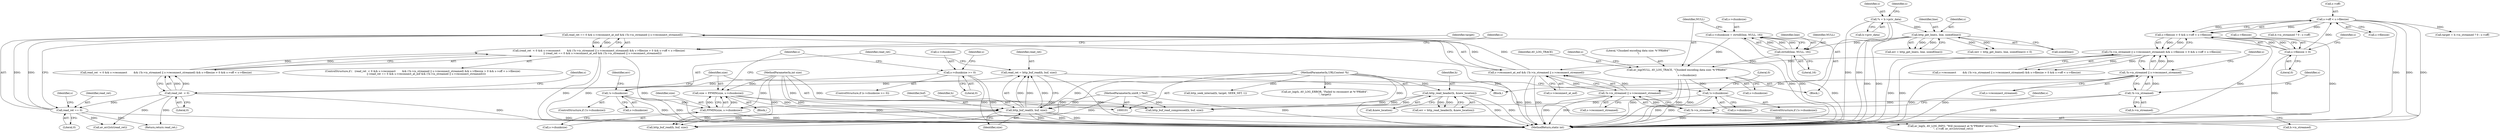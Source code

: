 digraph "0_FFmpeg_2a05c8f813de6f2278827734bf8102291e7484aa_4@API" {
"1000252" [label="(Call,read_ret == 0 && s->reconnect_at_eof && (!h->is_streamed || s->reconnect_streamed))"];
"1000253" [label="(Call,read_ret == 0)"];
"1000223" [label="(Call,read_ret  < 0)"];
"1000214" [label="(Call,read_ret = http_buf_read(h, buf, size))"];
"1000216" [label="(Call,http_buf_read(h, buf, size))"];
"1000135" [label="(Call,http_read_header(h, &new_location))"];
"1000102" [label="(MethodParameterIn,URLContext *h)"];
"1000103" [label="(MethodParameterIn,uint8_t *buf)"];
"1000198" [label="(Call,size = FFMIN(size, s->chunksize))"];
"1000200" [label="(Call,FFMIN(size, s->chunksize))"];
"1000104" [label="(MethodParameterIn,int size)"];
"1000153" [label="(Call,!s->chunksize)"];
"1000146" [label="(Call,s->chunksize >= 0)"];
"1000192" [label="(Call,!s->chunksize)"];
"1000184" [label="(Call,av_log(NULL, AV_LOG_TRACE, \"Chunked encoding data size: %\"PRId64\"'\n\",\n                         s->chunksize))"];
"1000180" [label="(Call,strtoll(line, NULL, 16))"];
"1000165" [label="(Call,http_get_line(s, line, sizeof(line)))"];
"1000107" [label="(Call,*s = h->priv_data)"];
"1000176" [label="(Call,s->chunksize = strtoll(line, NULL, 16))"];
"1000256" [label="(Call,s->reconnect_at_eof && (!h->is_streamed || s->reconnect_streamed))"];
"1000230" [label="(Call,(!h->is_streamed || s->reconnect_streamed) && s->filesize > 0 && s->off < s->filesize)"];
"1000231" [label="(Call,!h->is_streamed || s->reconnect_streamed)"];
"1000232" [label="(Call,!h->is_streamed)"];
"1000239" [label="(Call,s->filesize > 0 && s->off < s->filesize)"];
"1000240" [label="(Call,s->filesize > 0)"];
"1000245" [label="(Call,s->off < s->filesize)"];
"1000260" [label="(Call,!h->is_streamed || s->reconnect_streamed)"];
"1000261" [label="(Call,!h->is_streamed)"];
"1000221" [label="(Call,(read_ret  < 0 && s->reconnect        && (!h->is_streamed || s->reconnect_streamed) && s->filesize > 0 && s->off < s->filesize)\n         || (read_ret == 0 && s->reconnect_at_eof && (!h->is_streamed || s->reconnect_streamed)))"];
"1000104" [label="(MethodParameterIn,int size)"];
"1000340" [label="(Call,http_buf_read(h, buf, size))"];
"1000225" [label="(Literal,0)"];
"1000270" [label="(Call,target = h->is_streamed ? 0 : s->off)"];
"1000103" [label="(MethodParameterIn,uint8_t *buf)"];
"1000105" [label="(Block,)"];
"1000180" [label="(Call,strtoll(line, NULL, 16))"];
"1000162" [label="(Call,(err = http_get_line(s, line, sizeof(line))) < 0)"];
"1000242" [label="(Identifier,s)"];
"1000219" [label="(Identifier,size)"];
"1000194" [label="(Identifier,s)"];
"1000271" [label="(Identifier,target)"];
"1000215" [label="(Identifier,read_ret)"];
"1000198" [label="(Call,size = FFMIN(size, s->chunksize))"];
"1000137" [label="(Call,&new_location)"];
"1000176" [label="(Call,s->chunksize = strtoll(line, NULL, 16))"];
"1000260" [label="(Call,!h->is_streamed || s->reconnect_streamed)"];
"1000150" [label="(Literal,0)"];
"1000253" [label="(Call,read_ret == 0)"];
"1000188" [label="(Call,s->chunksize)"];
"1000181" [label="(Identifier,line)"];
"1000321" [label="(Call,http_seek_internal(h, target, SEEK_SET, 1))"];
"1000262" [label="(Call,h->is_streamed)"];
"1000256" [label="(Call,s->reconnect_at_eof && (!h->is_streamed || s->reconnect_streamed))"];
"1000226" [label="(Call,s->reconnect        && (!h->is_streamed || s->reconnect_streamed) && s->filesize > 0 && s->off < s->filesize)"];
"1000224" [label="(Identifier,read_ret)"];
"1000154" [label="(Call,s->chunksize)"];
"1000182" [label="(Identifier,NULL)"];
"1000152" [label="(ControlStructure,if (!s->chunksize))"];
"1000246" [label="(Call,s->off)"];
"1000165" [label="(Call,http_get_line(s, line, sizeof(line)))"];
"1000240" [label="(Call,s->filesize > 0)"];
"1000331" [label="(Call,av_log(h, AV_LOG_ERROR, \"Failed to reconnect at %\"PRId64\".\n\", target))"];
"1000207" [label="(Identifier,s)"];
"1000222" [label="(Call,read_ret  < 0 && s->reconnect        && (!h->is_streamed || s->reconnect_streamed) && s->filesize > 0 && s->off < s->filesize)"];
"1000247" [label="(Identifier,s)"];
"1000193" [label="(Call,s->chunksize)"];
"1000151" [label="(Block,)"];
"1000216" [label="(Call,http_buf_read(h, buf, size))"];
"1000147" [label="(Call,s->chunksize)"];
"1000107" [label="(Call,*s = h->priv_data)"];
"1000239" [label="(Call,s->filesize > 0 && s->off < s->filesize)"];
"1000145" [label="(ControlStructure,if (s->chunksize >= 0))"];
"1000177" [label="(Call,s->chunksize)"];
"1000146" [label="(Call,s->chunksize >= 0)"];
"1000168" [label="(Call,sizeof(line))"];
"1000220" [label="(ControlStructure,if (   (read_ret  < 0 && s->reconnect        && (!h->is_streamed || s->reconnect_streamed) && s->filesize > 0 && s->off < s->filesize)\n         || (read_ret == 0 && s->reconnect_at_eof && (!h->is_streamed || s->reconnect_streamed))))"];
"1000133" [label="(Call,err = http_read_header(h, &new_location))"];
"1000163" [label="(Call,err = http_get_line(s, line, sizeof(line)))"];
"1000155" [label="(Identifier,s)"];
"1000108" [label="(Identifier,s)"];
"1000350" [label="(Return,return read_ret;)"];
"1000191" [label="(ControlStructure,if (!s->chunksize))"];
"1000192" [label="(Call,!s->chunksize)"];
"1000153" [label="(Call,!s->chunksize)"];
"1000228" [label="(Identifier,s)"];
"1000236" [label="(Call,s->reconnect_streamed)"];
"1000230" [label="(Call,(!h->is_streamed || s->reconnect_streamed) && s->filesize > 0 && s->off < s->filesize)"];
"1000187" [label="(Literal,\"Chunked encoding data size: %\"PRId64\"'\n\")"];
"1000233" [label="(Call,h->is_streamed)"];
"1000232" [label="(Call,!h->is_streamed)"];
"1000218" [label="(Identifier,buf)"];
"1000221" [label="(Call,(read_ret  < 0 && s->reconnect        && (!h->is_streamed || s->reconnect_streamed) && s->filesize > 0 && s->off < s->filesize)\n         || (read_ret == 0 && s->reconnect_at_eof && (!h->is_streamed || s->reconnect_streamed)))"];
"1000164" [label="(Identifier,err)"];
"1000245" [label="(Call,s->off < s->filesize)"];
"1000266" [label="(Identifier,s)"];
"1000135" [label="(Call,http_read_header(h, &new_location))"];
"1000200" [label="(Call,FFMIN(size, s->chunksize))"];
"1000261" [label="(Call,!h->is_streamed)"];
"1000214" [label="(Call,read_ret = http_buf_read(h, buf, size))"];
"1000136" [label="(Identifier,h)"];
"1000197" [label="(Literal,0)"];
"1000249" [label="(Call,s->filesize)"];
"1000119" [label="(Identifier,s)"];
"1000184" [label="(Call,av_log(NULL, AV_LOG_TRACE, \"Chunked encoding data size: %\"PRId64\"'\n\",\n                         s->chunksize))"];
"1000244" [label="(Literal,0)"];
"1000166" [label="(Identifier,s)"];
"1000272" [label="(Call,h->is_streamed ? 0 : s->off)"];
"1000186" [label="(Identifier,AV_LOG_TRACE)"];
"1000258" [label="(Identifier,s)"];
"1000241" [label="(Call,s->filesize)"];
"1000223" [label="(Call,read_ret  < 0)"];
"1000185" [label="(Identifier,NULL)"];
"1000157" [label="(Block,)"];
"1000183" [label="(Literal,16)"];
"1000255" [label="(Literal,0)"];
"1000352" [label="(MethodReturn,static int)"];
"1000231" [label="(Call,!h->is_streamed || s->reconnect_streamed)"];
"1000201" [label="(Identifier,size)"];
"1000291" [label="(Call,av_log(h, AV_LOG_INFO, \"Will reconnect at %\"PRId64\" error=%s.\n\", s->off, av_err2str(read_ret)))"];
"1000298" [label="(Call,av_err2str(read_ret))"];
"1000265" [label="(Call,s->reconnect_streamed)"];
"1000202" [label="(Call,s->chunksize)"];
"1000199" [label="(Identifier,size)"];
"1000102" [label="(MethodParameterIn,URLContext *h)"];
"1000210" [label="(Call,http_buf_read_compressed(h, buf, size))"];
"1000237" [label="(Identifier,s)"];
"1000217" [label="(Identifier,h)"];
"1000109" [label="(Call,h->priv_data)"];
"1000252" [label="(Call,read_ret == 0 && s->reconnect_at_eof && (!h->is_streamed || s->reconnect_streamed))"];
"1000347" [label="(Identifier,s)"];
"1000254" [label="(Identifier,read_ret)"];
"1000257" [label="(Call,s->reconnect_at_eof)"];
"1000167" [label="(Identifier,line)"];
"1000252" -> "1000221"  [label="AST: "];
"1000252" -> "1000253"  [label="CFG: "];
"1000252" -> "1000256"  [label="CFG: "];
"1000253" -> "1000252"  [label="AST: "];
"1000256" -> "1000252"  [label="AST: "];
"1000221" -> "1000252"  [label="CFG: "];
"1000252" -> "1000352"  [label="DDG: "];
"1000252" -> "1000352"  [label="DDG: "];
"1000252" -> "1000221"  [label="DDG: "];
"1000252" -> "1000221"  [label="DDG: "];
"1000253" -> "1000252"  [label="DDG: "];
"1000253" -> "1000252"  [label="DDG: "];
"1000256" -> "1000252"  [label="DDG: "];
"1000256" -> "1000252"  [label="DDG: "];
"1000253" -> "1000255"  [label="CFG: "];
"1000254" -> "1000253"  [label="AST: "];
"1000255" -> "1000253"  [label="AST: "];
"1000258" -> "1000253"  [label="CFG: "];
"1000253" -> "1000352"  [label="DDG: "];
"1000223" -> "1000253"  [label="DDG: "];
"1000253" -> "1000298"  [label="DDG: "];
"1000253" -> "1000350"  [label="DDG: "];
"1000223" -> "1000222"  [label="AST: "];
"1000223" -> "1000225"  [label="CFG: "];
"1000224" -> "1000223"  [label="AST: "];
"1000225" -> "1000223"  [label="AST: "];
"1000228" -> "1000223"  [label="CFG: "];
"1000222" -> "1000223"  [label="CFG: "];
"1000223" -> "1000352"  [label="DDG: "];
"1000223" -> "1000222"  [label="DDG: "];
"1000223" -> "1000222"  [label="DDG: "];
"1000214" -> "1000223"  [label="DDG: "];
"1000223" -> "1000298"  [label="DDG: "];
"1000223" -> "1000350"  [label="DDG: "];
"1000214" -> "1000105"  [label="AST: "];
"1000214" -> "1000216"  [label="CFG: "];
"1000215" -> "1000214"  [label="AST: "];
"1000216" -> "1000214"  [label="AST: "];
"1000224" -> "1000214"  [label="CFG: "];
"1000214" -> "1000352"  [label="DDG: "];
"1000216" -> "1000214"  [label="DDG: "];
"1000216" -> "1000214"  [label="DDG: "];
"1000216" -> "1000214"  [label="DDG: "];
"1000216" -> "1000219"  [label="CFG: "];
"1000217" -> "1000216"  [label="AST: "];
"1000218" -> "1000216"  [label="AST: "];
"1000219" -> "1000216"  [label="AST: "];
"1000216" -> "1000352"  [label="DDG: "];
"1000216" -> "1000352"  [label="DDG: "];
"1000216" -> "1000352"  [label="DDG: "];
"1000135" -> "1000216"  [label="DDG: "];
"1000102" -> "1000216"  [label="DDG: "];
"1000103" -> "1000216"  [label="DDG: "];
"1000198" -> "1000216"  [label="DDG: "];
"1000104" -> "1000216"  [label="DDG: "];
"1000216" -> "1000291"  [label="DDG: "];
"1000216" -> "1000340"  [label="DDG: "];
"1000216" -> "1000340"  [label="DDG: "];
"1000135" -> "1000133"  [label="AST: "];
"1000135" -> "1000137"  [label="CFG: "];
"1000136" -> "1000135"  [label="AST: "];
"1000137" -> "1000135"  [label="AST: "];
"1000133" -> "1000135"  [label="CFG: "];
"1000135" -> "1000352"  [label="DDG: "];
"1000135" -> "1000352"  [label="DDG: "];
"1000135" -> "1000133"  [label="DDG: "];
"1000135" -> "1000133"  [label="DDG: "];
"1000102" -> "1000135"  [label="DDG: "];
"1000135" -> "1000210"  [label="DDG: "];
"1000102" -> "1000101"  [label="AST: "];
"1000102" -> "1000352"  [label="DDG: "];
"1000102" -> "1000210"  [label="DDG: "];
"1000102" -> "1000291"  [label="DDG: "];
"1000102" -> "1000321"  [label="DDG: "];
"1000102" -> "1000331"  [label="DDG: "];
"1000102" -> "1000340"  [label="DDG: "];
"1000103" -> "1000101"  [label="AST: "];
"1000103" -> "1000352"  [label="DDG: "];
"1000103" -> "1000210"  [label="DDG: "];
"1000103" -> "1000340"  [label="DDG: "];
"1000198" -> "1000151"  [label="AST: "];
"1000198" -> "1000200"  [label="CFG: "];
"1000199" -> "1000198"  [label="AST: "];
"1000200" -> "1000198"  [label="AST: "];
"1000207" -> "1000198"  [label="CFG: "];
"1000198" -> "1000352"  [label="DDG: "];
"1000200" -> "1000198"  [label="DDG: "];
"1000200" -> "1000198"  [label="DDG: "];
"1000104" -> "1000198"  [label="DDG: "];
"1000198" -> "1000210"  [label="DDG: "];
"1000200" -> "1000202"  [label="CFG: "];
"1000201" -> "1000200"  [label="AST: "];
"1000202" -> "1000200"  [label="AST: "];
"1000200" -> "1000352"  [label="DDG: "];
"1000104" -> "1000200"  [label="DDG: "];
"1000153" -> "1000200"  [label="DDG: "];
"1000192" -> "1000200"  [label="DDG: "];
"1000104" -> "1000101"  [label="AST: "];
"1000104" -> "1000352"  [label="DDG: "];
"1000104" -> "1000210"  [label="DDG: "];
"1000104" -> "1000340"  [label="DDG: "];
"1000153" -> "1000152"  [label="AST: "];
"1000153" -> "1000154"  [label="CFG: "];
"1000154" -> "1000153"  [label="AST: "];
"1000164" -> "1000153"  [label="CFG: "];
"1000199" -> "1000153"  [label="CFG: "];
"1000153" -> "1000352"  [label="DDG: "];
"1000153" -> "1000352"  [label="DDG: "];
"1000146" -> "1000153"  [label="DDG: "];
"1000146" -> "1000145"  [label="AST: "];
"1000146" -> "1000150"  [label="CFG: "];
"1000147" -> "1000146"  [label="AST: "];
"1000150" -> "1000146"  [label="AST: "];
"1000155" -> "1000146"  [label="CFG: "];
"1000207" -> "1000146"  [label="CFG: "];
"1000146" -> "1000352"  [label="DDG: "];
"1000146" -> "1000352"  [label="DDG: "];
"1000192" -> "1000191"  [label="AST: "];
"1000192" -> "1000193"  [label="CFG: "];
"1000193" -> "1000192"  [label="AST: "];
"1000197" -> "1000192"  [label="CFG: "];
"1000199" -> "1000192"  [label="CFG: "];
"1000192" -> "1000352"  [label="DDG: "];
"1000192" -> "1000352"  [label="DDG: "];
"1000184" -> "1000192"  [label="DDG: "];
"1000184" -> "1000157"  [label="AST: "];
"1000184" -> "1000188"  [label="CFG: "];
"1000185" -> "1000184"  [label="AST: "];
"1000186" -> "1000184"  [label="AST: "];
"1000187" -> "1000184"  [label="AST: "];
"1000188" -> "1000184"  [label="AST: "];
"1000194" -> "1000184"  [label="CFG: "];
"1000184" -> "1000352"  [label="DDG: "];
"1000184" -> "1000352"  [label="DDG: "];
"1000184" -> "1000352"  [label="DDG: "];
"1000180" -> "1000184"  [label="DDG: "];
"1000176" -> "1000184"  [label="DDG: "];
"1000180" -> "1000176"  [label="AST: "];
"1000180" -> "1000183"  [label="CFG: "];
"1000181" -> "1000180"  [label="AST: "];
"1000182" -> "1000180"  [label="AST: "];
"1000183" -> "1000180"  [label="AST: "];
"1000176" -> "1000180"  [label="CFG: "];
"1000180" -> "1000352"  [label="DDG: "];
"1000180" -> "1000176"  [label="DDG: "];
"1000180" -> "1000176"  [label="DDG: "];
"1000180" -> "1000176"  [label="DDG: "];
"1000165" -> "1000180"  [label="DDG: "];
"1000165" -> "1000163"  [label="AST: "];
"1000165" -> "1000168"  [label="CFG: "];
"1000166" -> "1000165"  [label="AST: "];
"1000167" -> "1000165"  [label="AST: "];
"1000168" -> "1000165"  [label="AST: "];
"1000163" -> "1000165"  [label="CFG: "];
"1000165" -> "1000352"  [label="DDG: "];
"1000165" -> "1000352"  [label="DDG: "];
"1000165" -> "1000162"  [label="DDG: "];
"1000165" -> "1000162"  [label="DDG: "];
"1000165" -> "1000163"  [label="DDG: "];
"1000165" -> "1000163"  [label="DDG: "];
"1000107" -> "1000165"  [label="DDG: "];
"1000107" -> "1000105"  [label="AST: "];
"1000107" -> "1000109"  [label="CFG: "];
"1000108" -> "1000107"  [label="AST: "];
"1000109" -> "1000107"  [label="AST: "];
"1000119" -> "1000107"  [label="CFG: "];
"1000107" -> "1000352"  [label="DDG: "];
"1000107" -> "1000352"  [label="DDG: "];
"1000176" -> "1000157"  [label="AST: "];
"1000177" -> "1000176"  [label="AST: "];
"1000185" -> "1000176"  [label="CFG: "];
"1000176" -> "1000352"  [label="DDG: "];
"1000256" -> "1000257"  [label="CFG: "];
"1000256" -> "1000260"  [label="CFG: "];
"1000257" -> "1000256"  [label="AST: "];
"1000260" -> "1000256"  [label="AST: "];
"1000256" -> "1000352"  [label="DDG: "];
"1000256" -> "1000352"  [label="DDG: "];
"1000230" -> "1000256"  [label="DDG: "];
"1000260" -> "1000256"  [label="DDG: "];
"1000260" -> "1000256"  [label="DDG: "];
"1000230" -> "1000226"  [label="AST: "];
"1000230" -> "1000231"  [label="CFG: "];
"1000230" -> "1000239"  [label="CFG: "];
"1000231" -> "1000230"  [label="AST: "];
"1000239" -> "1000230"  [label="AST: "];
"1000226" -> "1000230"  [label="CFG: "];
"1000230" -> "1000352"  [label="DDG: "];
"1000230" -> "1000352"  [label="DDG: "];
"1000230" -> "1000226"  [label="DDG: "];
"1000230" -> "1000226"  [label="DDG: "];
"1000231" -> "1000230"  [label="DDG: "];
"1000231" -> "1000230"  [label="DDG: "];
"1000239" -> "1000230"  [label="DDG: "];
"1000239" -> "1000230"  [label="DDG: "];
"1000231" -> "1000232"  [label="CFG: "];
"1000231" -> "1000236"  [label="CFG: "];
"1000232" -> "1000231"  [label="AST: "];
"1000236" -> "1000231"  [label="AST: "];
"1000242" -> "1000231"  [label="CFG: "];
"1000231" -> "1000352"  [label="DDG: "];
"1000231" -> "1000352"  [label="DDG: "];
"1000232" -> "1000231"  [label="DDG: "];
"1000231" -> "1000260"  [label="DDG: "];
"1000232" -> "1000233"  [label="CFG: "];
"1000233" -> "1000232"  [label="AST: "];
"1000237" -> "1000232"  [label="CFG: "];
"1000232" -> "1000352"  [label="DDG: "];
"1000232" -> "1000261"  [label="DDG: "];
"1000239" -> "1000240"  [label="CFG: "];
"1000239" -> "1000245"  [label="CFG: "];
"1000240" -> "1000239"  [label="AST: "];
"1000245" -> "1000239"  [label="AST: "];
"1000239" -> "1000352"  [label="DDG: "];
"1000239" -> "1000352"  [label="DDG: "];
"1000240" -> "1000239"  [label="DDG: "];
"1000240" -> "1000239"  [label="DDG: "];
"1000245" -> "1000239"  [label="DDG: "];
"1000245" -> "1000239"  [label="DDG: "];
"1000240" -> "1000244"  [label="CFG: "];
"1000241" -> "1000240"  [label="AST: "];
"1000244" -> "1000240"  [label="AST: "];
"1000247" -> "1000240"  [label="CFG: "];
"1000240" -> "1000352"  [label="DDG: "];
"1000240" -> "1000245"  [label="DDG: "];
"1000245" -> "1000249"  [label="CFG: "];
"1000246" -> "1000245"  [label="AST: "];
"1000249" -> "1000245"  [label="AST: "];
"1000245" -> "1000352"  [label="DDG: "];
"1000245" -> "1000352"  [label="DDG: "];
"1000245" -> "1000270"  [label="DDG: "];
"1000245" -> "1000272"  [label="DDG: "];
"1000245" -> "1000291"  [label="DDG: "];
"1000260" -> "1000261"  [label="CFG: "];
"1000260" -> "1000265"  [label="CFG: "];
"1000261" -> "1000260"  [label="AST: "];
"1000265" -> "1000260"  [label="AST: "];
"1000260" -> "1000352"  [label="DDG: "];
"1000260" -> "1000352"  [label="DDG: "];
"1000261" -> "1000260"  [label="DDG: "];
"1000261" -> "1000262"  [label="CFG: "];
"1000262" -> "1000261"  [label="AST: "];
"1000266" -> "1000261"  [label="CFG: "];
"1000261" -> "1000352"  [label="DDG: "];
"1000221" -> "1000220"  [label="AST: "];
"1000221" -> "1000222"  [label="CFG: "];
"1000222" -> "1000221"  [label="AST: "];
"1000271" -> "1000221"  [label="CFG: "];
"1000347" -> "1000221"  [label="CFG: "];
"1000221" -> "1000352"  [label="DDG: "];
"1000221" -> "1000352"  [label="DDG: "];
"1000221" -> "1000352"  [label="DDG: "];
"1000222" -> "1000221"  [label="DDG: "];
"1000222" -> "1000221"  [label="DDG: "];
}
